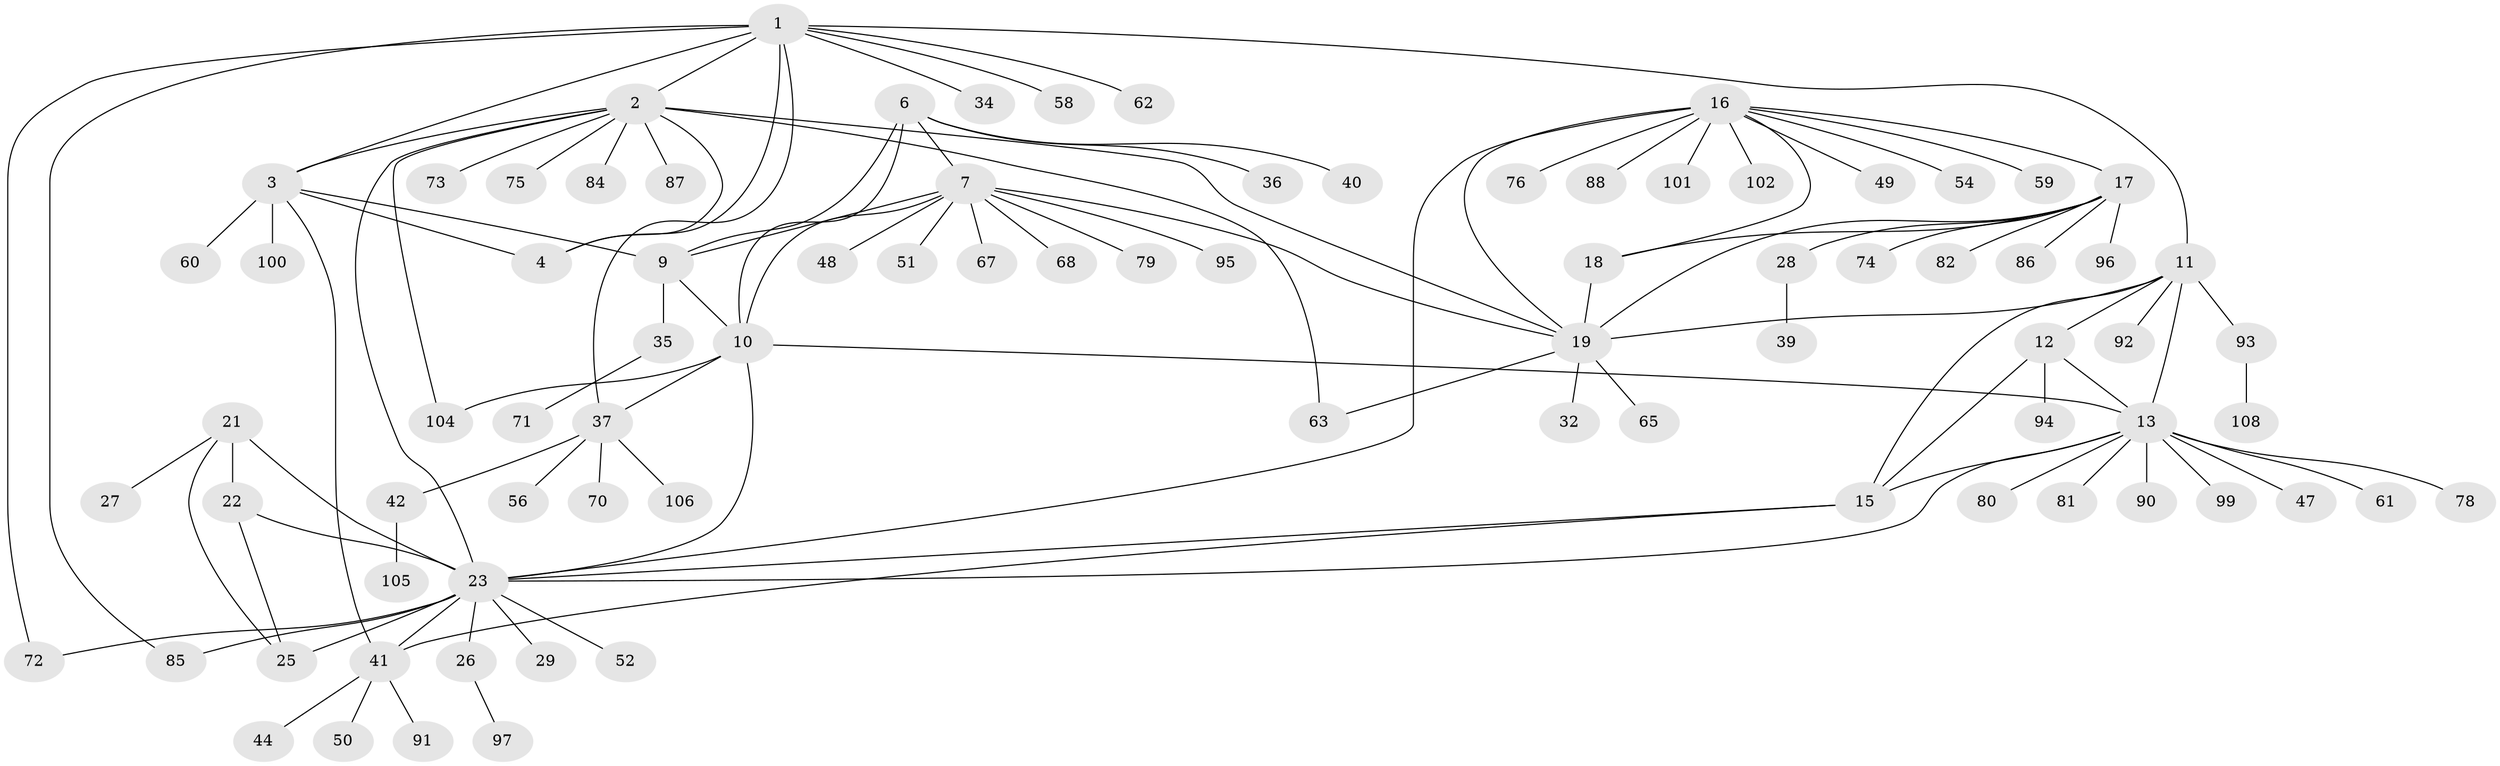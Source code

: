 // original degree distribution, {7: 0.05555555555555555, 9: 0.027777777777777776, 5: 0.037037037037037035, 8: 0.037037037037037035, 6: 0.046296296296296294, 11: 0.018518518518518517, 12: 0.009259259259259259, 10: 0.009259259259259259, 4: 0.027777777777777776, 2: 0.14814814814814814, 1: 0.5833333333333334}
// Generated by graph-tools (version 1.1) at 2025/42/03/06/25 10:42:13]
// undirected, 84 vertices, 112 edges
graph export_dot {
graph [start="1"]
  node [color=gray90,style=filled];
  1 [super="+5"];
  2 [super="+43"];
  3 [super="+33"];
  4 [super="+31"];
  6 [super="+83"];
  7 [super="+8"];
  9 [super="+30"];
  10 [super="+66"];
  11 [super="+14"];
  12 [super="+57"];
  13 [super="+46"];
  15 [super="+107"];
  16 [super="+45"];
  17 [super="+98"];
  18;
  19 [super="+20"];
  21 [super="+89"];
  22;
  23 [super="+24"];
  25 [super="+64"];
  26 [super="+69"];
  27;
  28;
  29;
  32;
  34;
  35;
  36;
  37 [super="+38"];
  39;
  40;
  41 [super="+53"];
  42;
  44 [super="+103"];
  47;
  48;
  49;
  50;
  51;
  52 [super="+55"];
  54;
  56;
  58;
  59;
  60;
  61 [super="+77"];
  62;
  63;
  65;
  67;
  68;
  70;
  71;
  72;
  73;
  74;
  75;
  76;
  78;
  79;
  80;
  81;
  82;
  84;
  85;
  86;
  87;
  88;
  90;
  91;
  92;
  93;
  94;
  95;
  96;
  97;
  99;
  100;
  101;
  102;
  104;
  105;
  106;
  108;
  1 -- 2 [weight=2];
  1 -- 3 [weight=2];
  1 -- 4 [weight=2];
  1 -- 34;
  1 -- 62;
  1 -- 72;
  1 -- 37;
  1 -- 85;
  1 -- 58;
  1 -- 11;
  2 -- 3;
  2 -- 4;
  2 -- 19;
  2 -- 63;
  2 -- 104;
  2 -- 84;
  2 -- 87;
  2 -- 73;
  2 -- 75;
  2 -- 23;
  3 -- 4;
  3 -- 9;
  3 -- 41;
  3 -- 60;
  3 -- 100;
  6 -- 7 [weight=2];
  6 -- 9;
  6 -- 10;
  6 -- 36;
  6 -- 40;
  7 -- 9 [weight=2];
  7 -- 10 [weight=2];
  7 -- 19;
  7 -- 79;
  7 -- 95;
  7 -- 67;
  7 -- 68;
  7 -- 48;
  7 -- 51;
  9 -- 10;
  9 -- 35;
  10 -- 13;
  10 -- 23;
  10 -- 37;
  10 -- 104;
  11 -- 12 [weight=2];
  11 -- 13 [weight=2];
  11 -- 15 [weight=2];
  11 -- 19;
  11 -- 92;
  11 -- 93;
  12 -- 13;
  12 -- 15;
  12 -- 94;
  13 -- 15;
  13 -- 23;
  13 -- 47;
  13 -- 80;
  13 -- 90;
  13 -- 99;
  13 -- 81;
  13 -- 61;
  13 -- 78;
  15 -- 41;
  15 -- 23;
  16 -- 17;
  16 -- 18;
  16 -- 19 [weight=2];
  16 -- 23;
  16 -- 49;
  16 -- 54;
  16 -- 59;
  16 -- 88;
  16 -- 101;
  16 -- 102;
  16 -- 76;
  17 -- 18;
  17 -- 19 [weight=2];
  17 -- 28;
  17 -- 74;
  17 -- 82;
  17 -- 86;
  17 -- 96;
  18 -- 19 [weight=2];
  19 -- 63;
  19 -- 32;
  19 -- 65;
  21 -- 22;
  21 -- 23 [weight=2];
  21 -- 25;
  21 -- 27;
  22 -- 23 [weight=2];
  22 -- 25;
  23 -- 25 [weight=2];
  23 -- 29;
  23 -- 72;
  23 -- 85;
  23 -- 52;
  23 -- 26;
  23 -- 41;
  26 -- 97;
  28 -- 39;
  35 -- 71;
  37 -- 42;
  37 -- 56;
  37 -- 70;
  37 -- 106;
  41 -- 44;
  41 -- 50;
  41 -- 91;
  42 -- 105;
  93 -- 108;
}
